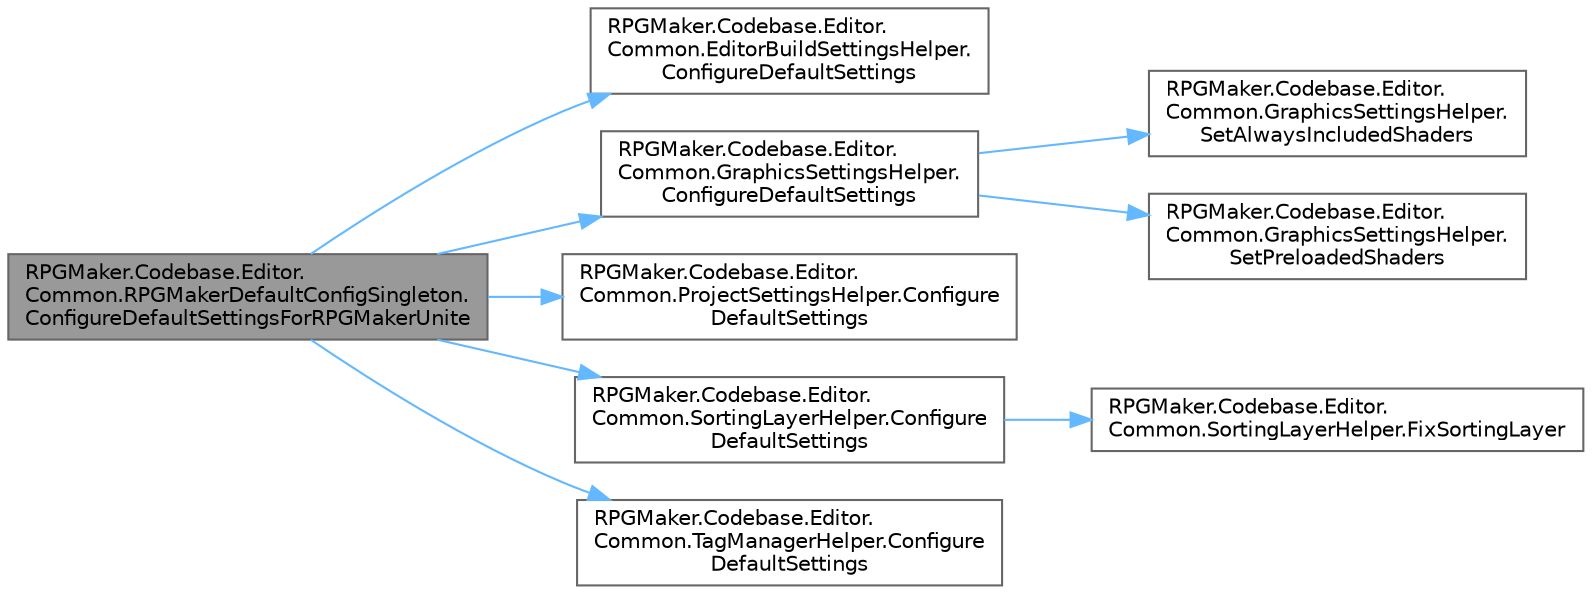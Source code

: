 digraph "RPGMaker.Codebase.Editor.Common.RPGMakerDefaultConfigSingleton.ConfigureDefaultSettingsForRPGMakerUnite"
{
 // LATEX_PDF_SIZE
  bgcolor="transparent";
  edge [fontname=Helvetica,fontsize=10,labelfontname=Helvetica,labelfontsize=10];
  node [fontname=Helvetica,fontsize=10,shape=box,height=0.2,width=0.4];
  rankdir="LR";
  Node1 [id="Node000001",label="RPGMaker.Codebase.Editor.\lCommon.RPGMakerDefaultConfigSingleton.\lConfigureDefaultSettingsForRPGMakerUnite",height=0.2,width=0.4,color="gray40", fillcolor="grey60", style="filled", fontcolor="black",tooltip=" "];
  Node1 -> Node2 [id="edge1_Node000001_Node000002",color="steelblue1",style="solid",tooltip=" "];
  Node2 [id="Node000002",label="RPGMaker.Codebase.Editor.\lCommon.EditorBuildSettingsHelper.\lConfigureDefaultSettings",height=0.2,width=0.4,color="grey40", fillcolor="white", style="filled",URL="$d0/d27/class_r_p_g_maker_1_1_codebase_1_1_editor_1_1_common_1_1_editor_build_settings_helper.html#a25987f4b02dc4b8983ae6521fcd00bdd",tooltip="😁 設定デフォルト設定"];
  Node1 -> Node3 [id="edge2_Node000001_Node000003",color="steelblue1",style="solid",tooltip=" "];
  Node3 [id="Node000003",label="RPGMaker.Codebase.Editor.\lCommon.GraphicsSettingsHelper.\lConfigureDefaultSettings",height=0.2,width=0.4,color="grey40", fillcolor="white", style="filled",URL="$dd/dec/class_r_p_g_maker_1_1_codebase_1_1_editor_1_1_common_1_1_graphics_settings_helper.html#a126351c2a0b85b68ac83fd37088e47b6",tooltip=" "];
  Node3 -> Node4 [id="edge3_Node000003_Node000004",color="steelblue1",style="solid",tooltip=" "];
  Node4 [id="Node000004",label="RPGMaker.Codebase.Editor.\lCommon.GraphicsSettingsHelper.\lSetAlwaysIncludedShaders",height=0.2,width=0.4,color="grey40", fillcolor="white", style="filled",URL="$dd/dec/class_r_p_g_maker_1_1_codebase_1_1_editor_1_1_common_1_1_graphics_settings_helper.html#a288bd75966e7d1771ebee0bb0667ca1f",tooltip=" "];
  Node3 -> Node5 [id="edge4_Node000003_Node000005",color="steelblue1",style="solid",tooltip=" "];
  Node5 [id="Node000005",label="RPGMaker.Codebase.Editor.\lCommon.GraphicsSettingsHelper.\lSetPreloadedShaders",height=0.2,width=0.4,color="grey40", fillcolor="white", style="filled",URL="$dd/dec/class_r_p_g_maker_1_1_codebase_1_1_editor_1_1_common_1_1_graphics_settings_helper.html#ade588b4edf8e24dc122a730437263e39",tooltip=" "];
  Node1 -> Node6 [id="edge5_Node000001_Node000006",color="steelblue1",style="solid",tooltip=" "];
  Node6 [id="Node000006",label="RPGMaker.Codebase.Editor.\lCommon.ProjectSettingsHelper.Configure\lDefaultSettings",height=0.2,width=0.4,color="grey40", fillcolor="white", style="filled",URL="$d2/d22/class_r_p_g_maker_1_1_codebase_1_1_editor_1_1_common_1_1_project_settings_helper.html#abb24575433950413f99da397f7da3a58",tooltip=" "];
  Node1 -> Node7 [id="edge6_Node000001_Node000007",color="steelblue1",style="solid",tooltip=" "];
  Node7 [id="Node000007",label="RPGMaker.Codebase.Editor.\lCommon.SortingLayerHelper.Configure\lDefaultSettings",height=0.2,width=0.4,color="grey40", fillcolor="white", style="filled",URL="$da/d30/class_r_p_g_maker_1_1_codebase_1_1_editor_1_1_common_1_1_sorting_layer_helper.html#a3fd58e73f5a0c865d0f75ec00f2caeff",tooltip=" "];
  Node7 -> Node8 [id="edge7_Node000007_Node000008",color="steelblue1",style="solid",tooltip=" "];
  Node8 [id="Node000008",label="RPGMaker.Codebase.Editor.\lCommon.SortingLayerHelper.FixSortingLayer",height=0.2,width=0.4,color="grey40", fillcolor="white", style="filled",URL="$da/d30/class_r_p_g_maker_1_1_codebase_1_1_editor_1_1_common_1_1_sorting_layer_helper.html#ab12df90c40092d8f5cdb1dee38716c94",tooltip="Note: expected to add sorting layer from lower index."];
  Node1 -> Node9 [id="edge8_Node000001_Node000009",color="steelblue1",style="solid",tooltip=" "];
  Node9 [id="Node000009",label="RPGMaker.Codebase.Editor.\lCommon.TagManagerHelper.Configure\lDefaultSettings",height=0.2,width=0.4,color="grey40", fillcolor="white", style="filled",URL="$d4/dd0/class_r_p_g_maker_1_1_codebase_1_1_editor_1_1_common_1_1_tag_manager_helper.html#a31290e7d030420afea0951347b92da23",tooltip=" "];
}
